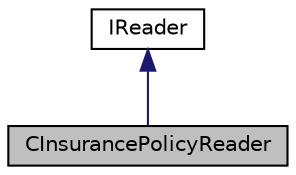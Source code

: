digraph "CInsurancePolicyReader"
{
  edge [fontname="Helvetica",fontsize="10",labelfontname="Helvetica",labelfontsize="10"];
  node [fontname="Helvetica",fontsize="10",shape=record];
  Node1 [label="CInsurancePolicyReader",height=0.2,width=0.4,color="black", fillcolor="grey75", style="filled", fontcolor="black"];
  Node2 -> Node1 [dir="back",color="midnightblue",fontsize="10",style="solid"];
  Node2 [label="IReader",height=0.2,width=0.4,color="black", fillcolor="white", style="filled",URL="$classIReader.html",tooltip="интерфейс считывающего устройства "];
}
